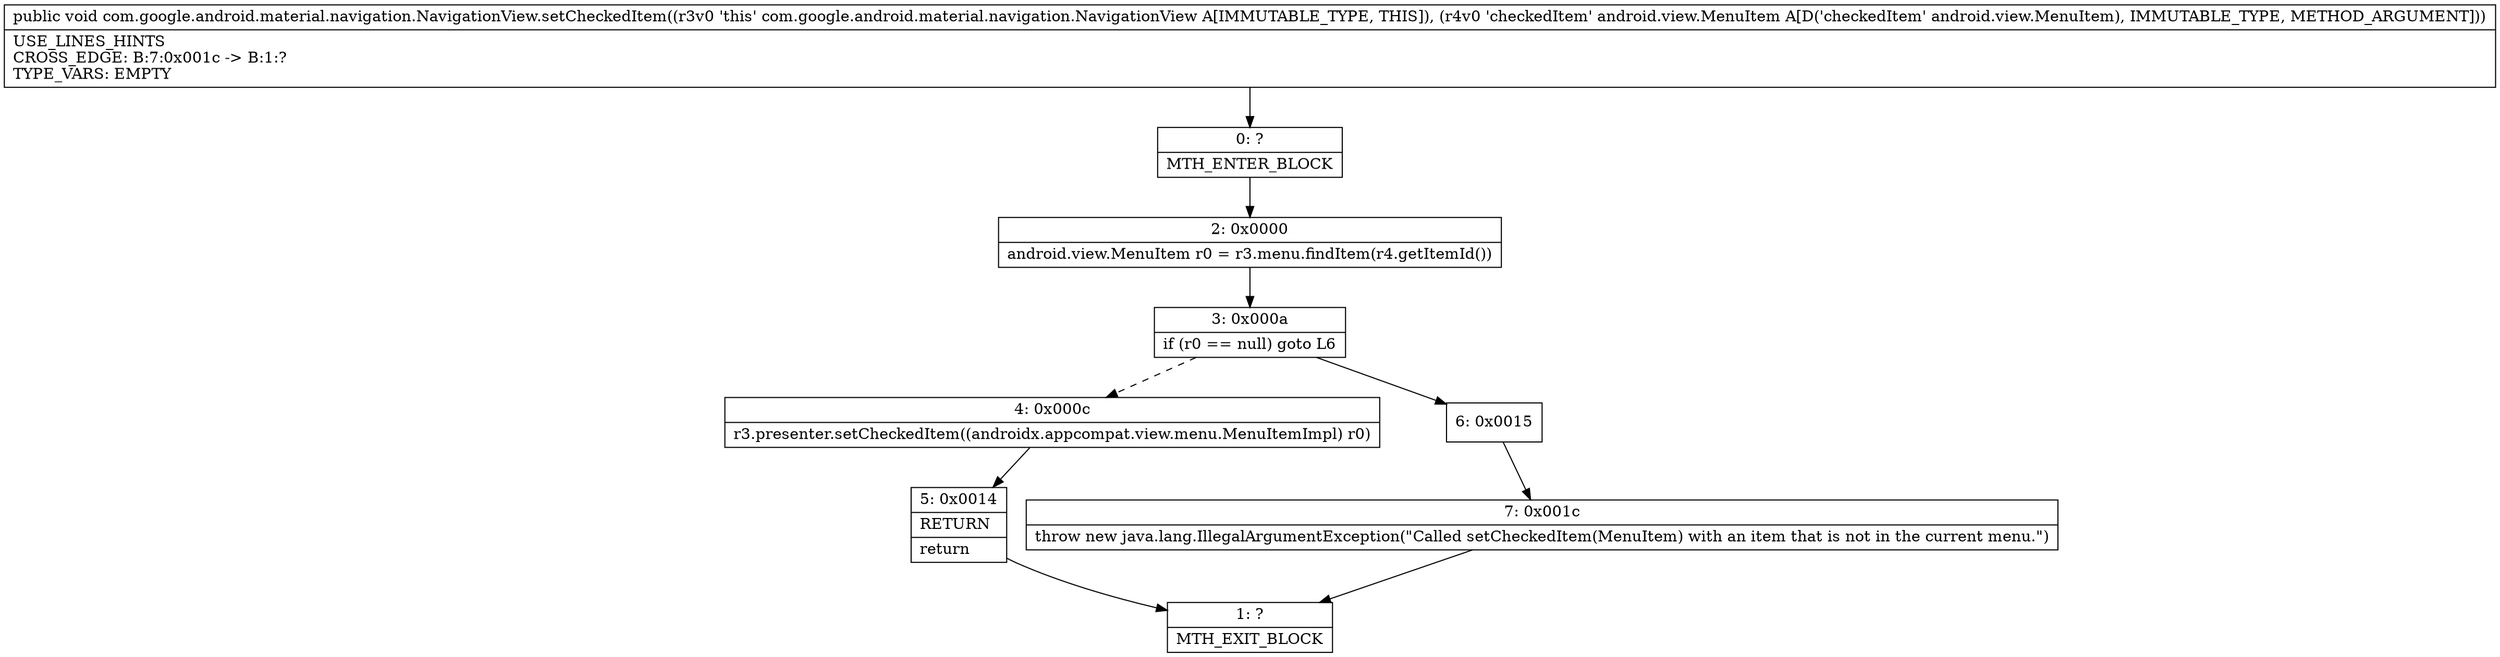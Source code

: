 digraph "CFG forcom.google.android.material.navigation.NavigationView.setCheckedItem(Landroid\/view\/MenuItem;)V" {
Node_0 [shape=record,label="{0\:\ ?|MTH_ENTER_BLOCK\l}"];
Node_2 [shape=record,label="{2\:\ 0x0000|android.view.MenuItem r0 = r3.menu.findItem(r4.getItemId())\l}"];
Node_3 [shape=record,label="{3\:\ 0x000a|if (r0 == null) goto L6\l}"];
Node_4 [shape=record,label="{4\:\ 0x000c|r3.presenter.setCheckedItem((androidx.appcompat.view.menu.MenuItemImpl) r0)\l}"];
Node_5 [shape=record,label="{5\:\ 0x0014|RETURN\l|return\l}"];
Node_1 [shape=record,label="{1\:\ ?|MTH_EXIT_BLOCK\l}"];
Node_6 [shape=record,label="{6\:\ 0x0015}"];
Node_7 [shape=record,label="{7\:\ 0x001c|throw new java.lang.IllegalArgumentException(\"Called setCheckedItem(MenuItem) with an item that is not in the current menu.\")\l}"];
MethodNode[shape=record,label="{public void com.google.android.material.navigation.NavigationView.setCheckedItem((r3v0 'this' com.google.android.material.navigation.NavigationView A[IMMUTABLE_TYPE, THIS]), (r4v0 'checkedItem' android.view.MenuItem A[D('checkedItem' android.view.MenuItem), IMMUTABLE_TYPE, METHOD_ARGUMENT]))  | USE_LINES_HINTS\lCROSS_EDGE: B:7:0x001c \-\> B:1:?\lTYPE_VARS: EMPTY\l}"];
MethodNode -> Node_0;Node_0 -> Node_2;
Node_2 -> Node_3;
Node_3 -> Node_4[style=dashed];
Node_3 -> Node_6;
Node_4 -> Node_5;
Node_5 -> Node_1;
Node_6 -> Node_7;
Node_7 -> Node_1;
}

